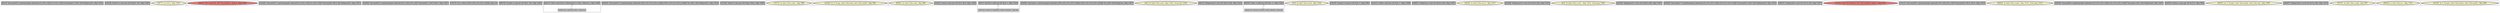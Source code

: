 
digraph G {





subgraph cluster39 {


node183 [penwidth=3.0,fontsize=20,fillcolor=grey,label="[9/14]  %arrayidx19 = getelementptr inbounds [5 x [10 x i32]], [5 x [10 x i32]]* %arrayidx17, i64 0, i64 %idxprom18, !dbg !1010",shape=rectangle,style=filled ]



}

subgraph cluster38 {


node182 [penwidth=3.0,fontsize=20,fillcolor=grey,label="[18/19]  %mul13 = mul nsw i32 %mul7, %0, !dbg !1009",shape=rectangle,style=filled ]



}

subgraph cluster37 {


node181 [penwidth=3.0,fontsize=20,fillcolor=lemonchiffon,label="[76/77]  ret i32 0, !dbg !1027",shape=ellipse,style=filled ]



}

subgraph cluster36 {


node180 [penwidth=3.0,fontsize=20,fillcolor=lightcoral,label="[26/27]  %0 = load i32, i32* %arrayidx12, align 8, !dbg !1007",shape=ellipse,style=filled ]



}

subgraph cluster15 {


node158 [penwidth=3.0,fontsize=20,fillcolor=grey,label="[24/29]  %arrayidx11 = getelementptr inbounds [5 x [10 x i32]], [5 x [10 x i32]]* %arrayidx9, i64 0, i64 %idxprom10, !dbg !1007",shape=rectangle,style=filled ]



}

subgraph cluster35 {


node179 [penwidth=3.0,fontsize=20,fillcolor=grey,label="[25/28]  %arrayidx12 = getelementptr inbounds [10 x i32], [10 x i32]* %arrayidx11, i64 0, i64 0, !dbg !1007",shape=rectangle,style=filled ]



}

subgraph cluster11 {


node154 [penwidth=3.0,fontsize=20,fillcolor=grey,label="[72/73]  %a = alloca [100 x [10 x [5 x [10 x i32]]]], align 16",shape=rectangle,style=filled ]



}

subgraph cluster19 {


node162 [penwidth=3.0,fontsize=20,fillcolor=grey,label="[69/70]  %cmp5 = icmp slt i32 %k.0, 100, !dbg !1002",shape=rectangle,style=filled ]



}

subgraph cluster9 {


node152 [penwidth=3.0,fontsize=20,fillcolor=grey,label="[62/71]  %k.0 = phi i32 [ 0, %for.body3 ], [ %inc, %for.inc ], !dbg !1000",shape=rectangle,style=filled ]
node151 [fillcolor=grey,label="[67/68]  %inc = add nsw i32 %k.0, 1, !dbg !1013",shape=rectangle,style=filled ]

node151->node152 [style=dotted,color=forestgreen,label="T",fontcolor=forestgreen ]
node152->node151 [style=dotted,color=forestgreen,label="T",fontcolor=forestgreen ]


}

subgraph cluster8 {


node150 [penwidth=3.0,fontsize=20,fillcolor=grey,label="[64/65]  %arrayidx15 = getelementptr inbounds [100 x [10 x [5 x [10 x i32]]]], [100 x [10 x [5 x [10 x i32]]]]* %a, i64 0, i64 %idxprom14, !dbg !1010",shape=rectangle,style=filled ]



}

subgraph cluster10 {


node153 [penwidth=3.0,fontsize=20,fillcolor=grey,label="[17/20]  %mul7 = mul nsw i32 %mul, %k.0, !dbg !1006",shape=rectangle,style=filled ]



}

subgraph cluster23 {


node166 [penwidth=3.0,fontsize=20,fillcolor=lemonchiffon,label="[74/75]  br label %for.cond1, !dbg !988",shape=ellipse,style=filled ]



}

subgraph cluster7 {


node149 [penwidth=3.0,fontsize=20,fillcolor=lemonchiffon,label="[53/54]  br i1 %cmp, label %for.body, label %for.end25, !dbg !985",shape=ellipse,style=filled ]



}

subgraph cluster14 {


node157 [penwidth=3.0,fontsize=20,fillcolor=lemonchiffon,label="[80/81]  br label %for.cond, !dbg !980",shape=ellipse,style=filled ]



}

subgraph cluster6 {


node148 [penwidth=3.0,fontsize=20,fillcolor=grey,label="[16/21]  %mul = mul nsw i32 %i.0, %j.0, !dbg !1004",shape=rectangle,style=filled ]



}

subgraph cluster30 {


node174 [penwidth=3.0,fontsize=20,fillcolor=grey,label="[6/37]  %inc22 = add nsw i32 %j.0, 1, !dbg !1018",shape=rectangle,style=filled ]
node173 [fillcolor=grey,label="[7/36]  %j.0 = phi i32 [ 0, %for.body ], [ %inc22, %for.inc21 ], !dbg !991",shape=rectangle,style=filled ]

node173->node174 [style=dotted,color=forestgreen,label="T",fontcolor=forestgreen ]
node174->node173 [style=dotted,color=forestgreen,label="T",fontcolor=forestgreen ]


}

subgraph cluster31 {


node175 [penwidth=3.0,fontsize=20,fillcolor=grey,label="[59/60]  %arrayidx = getelementptr inbounds [100 x [10 x [5 x [10 x i32]]]], [100 x [10 x [5 x [10 x i32]]]]* %a, i64 0, i64 %idxprom, !dbg !1007",shape=rectangle,style=filled ]



}

subgraph cluster0 {


node141 [penwidth=3.0,fontsize=20,fillcolor=lemonchiffon,label="[0/1]  br label %for.cond, !dbg !1024, !llvm.loop !1025",shape=ellipse,style=filled ]



}

subgraph cluster13 {


node156 [penwidth=3.0,fontsize=20,fillcolor=grey,label="[8/15]  %idxprom18 = sext i32 %j.0 to i64, !dbg !1010",shape=rectangle,style=filled ]



}

subgraph cluster5 {


node147 [penwidth=3.0,fontsize=20,fillcolor=grey,label="[42/57]  %dec = add nsw i32 %i.0, -1, !dbg !1023",shape=rectangle,style=filled ]
node146 [fillcolor=grey,label="[43/56]  %i.0 = phi i32 [ 9, %entry ], [ %dec, %for.inc24 ], !dbg !982",shape=rectangle,style=filled ]

node146->node147 [style=dotted,color=forestgreen,label="T",fontcolor=forestgreen ]
node147->node146 [style=dotted,color=forestgreen,label="T",fontcolor=forestgreen ]


}

subgraph cluster1 {


node142 [penwidth=3.0,fontsize=20,fillcolor=lemonchiffon,label="[2/3]  br label %for.inc24, !dbg !1022",shape=ellipse,style=filled ]



}

subgraph cluster32 {


node176 [penwidth=3.0,fontsize=20,fillcolor=grey,label="[32/35]  %cmp2 = icmp slt i32 %j.0, 5, !dbg !993",shape=rectangle,style=filled ]



}

subgraph cluster3 {


node144 [penwidth=3.0,fontsize=20,fillcolor=grey,label="[22/31]  %add = add nsw i32 %j.0, 1, !dbg !1008",shape=rectangle,style=filled ]



}

subgraph cluster4 {


node145 [penwidth=3.0,fontsize=20,fillcolor=grey,label="[58/61]  %idxprom = sext i32 %k.0 to i64, !dbg !1007",shape=rectangle,style=filled ]



}

subgraph cluster17 {


node160 [penwidth=3.0,fontsize=20,fillcolor=lemonchiffon,label="[38/39]  br label %for.inc21, !dbg !1017",shape=ellipse,style=filled ]



}

subgraph cluster16 {


node159 [penwidth=3.0,fontsize=20,fillcolor=grey,label="[63/66]  %idxprom14 = sext i32 %k.0 to i64, !dbg !1010",shape=rectangle,style=filled ]



}

subgraph cluster2 {


node143 [penwidth=3.0,fontsize=20,fillcolor=lemonchiffon,label="[4/5]  br label %for.cond1, !dbg !1019, !llvm.loop !1020",shape=ellipse,style=filled ]



}

subgraph cluster34 {


node178 [penwidth=3.0,fontsize=20,fillcolor=grey,label="[23/30]  %idxprom10 = sext i32 %add to i64, !dbg !1007",shape=rectangle,style=filled ]



}

subgraph cluster22 {


node165 [penwidth=3.0,fontsize=20,fillcolor=grey,label="[45/46]  %arrayidx17 = getelementptr inbounds [10 x [5 x [10 x i32]]], [10 x [5 x [10 x i32]]]* %arrayidx15, i64 0, i64 %idxprom16, !dbg !1010",shape=rectangle,style=filled ]



}

subgraph cluster25 {


node168 [penwidth=3.0,fontsize=20,fillcolor=grey,label="[48/51]  %idxprom8 = sext i32 %i.0 to i64, !dbg !1007",shape=rectangle,style=filled ]



}

subgraph cluster18 {


node161 [penwidth=3.0,fontsize=20,fillcolor=lightcoral,label="[11/12]  store i32 %mul13, i32* %arrayidx20, align 8, !dbg !1011",shape=ellipse,style=filled ]



}

subgraph cluster29 {


node172 [penwidth=3.0,fontsize=20,fillcolor=grey,label="[10/13]  %arrayidx20 = getelementptr inbounds [10 x i32], [10 x i32]* %arrayidx19, i64 0, i64 0, !dbg !1010",shape=rectangle,style=filled ]



}

subgraph cluster20 {


node163 [penwidth=3.0,fontsize=20,fillcolor=lemonchiffon,label="[84/85]  br label %for.cond4, !dbg !1014, !llvm.loop !1015",shape=ellipse,style=filled ]



}

subgraph cluster26 {


node169 [penwidth=3.0,fontsize=20,fillcolor=grey,label="[49/50]  %arrayidx9 = getelementptr inbounds [10 x [5 x [10 x i32]]], [10 x [5 x [10 x i32]]]* %arrayidx, i64 0, i64 %idxprom8, !dbg !1007",shape=rectangle,style=filled ]



}

subgraph cluster24 {


node167 [penwidth=3.0,fontsize=20,fillcolor=grey,label="[52/55]  %cmp = icmp sge i32 %i.0, 0, !dbg !984",shape=rectangle,style=filled ]



}

subgraph cluster28 {


node171 [penwidth=3.0,fontsize=20,fillcolor=lemonchiffon,label="[40/41]  br i1 %cmp5, label %for.body6, label %for.end, !dbg !1003",shape=ellipse,style=filled ]



}

subgraph cluster27 {


node170 [penwidth=3.0,fontsize=20,fillcolor=grey,label="[44/47]  %idxprom16 = sext i32 %i.0 to i64, !dbg !1010",shape=rectangle,style=filled ]



}

subgraph cluster21 {


node164 [penwidth=3.0,fontsize=20,fillcolor=lemonchiffon,label="[78/79]  br label %for.cond4, !dbg !997",shape=ellipse,style=filled ]



}

subgraph cluster12 {


node155 [penwidth=3.0,fontsize=20,fillcolor=lemonchiffon,label="[82/83]  br label %for.inc, !dbg !1012",shape=ellipse,style=filled ]



}

subgraph cluster33 {


node177 [penwidth=3.0,fontsize=20,fillcolor=lemonchiffon,label="[33/34]  br i1 %cmp2, label %for.body3, label %for.end23, !dbg !994",shape=ellipse,style=filled ]



}

}
